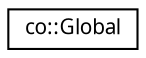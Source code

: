 digraph "Graphical Class Hierarchy"
{
  edge [fontname="Sans",fontsize="10",labelfontname="Sans",labelfontsize="10"];
  node [fontname="Sans",fontsize="10",shape=record];
  rankdir="LR";
  Node1 [label="co::Global",height=0.2,width=0.4,color="black", fillcolor="white", style="filled",URL="$classco_1_1Global.html",tooltip="Global parameter handling for the Collage library. "];
}
